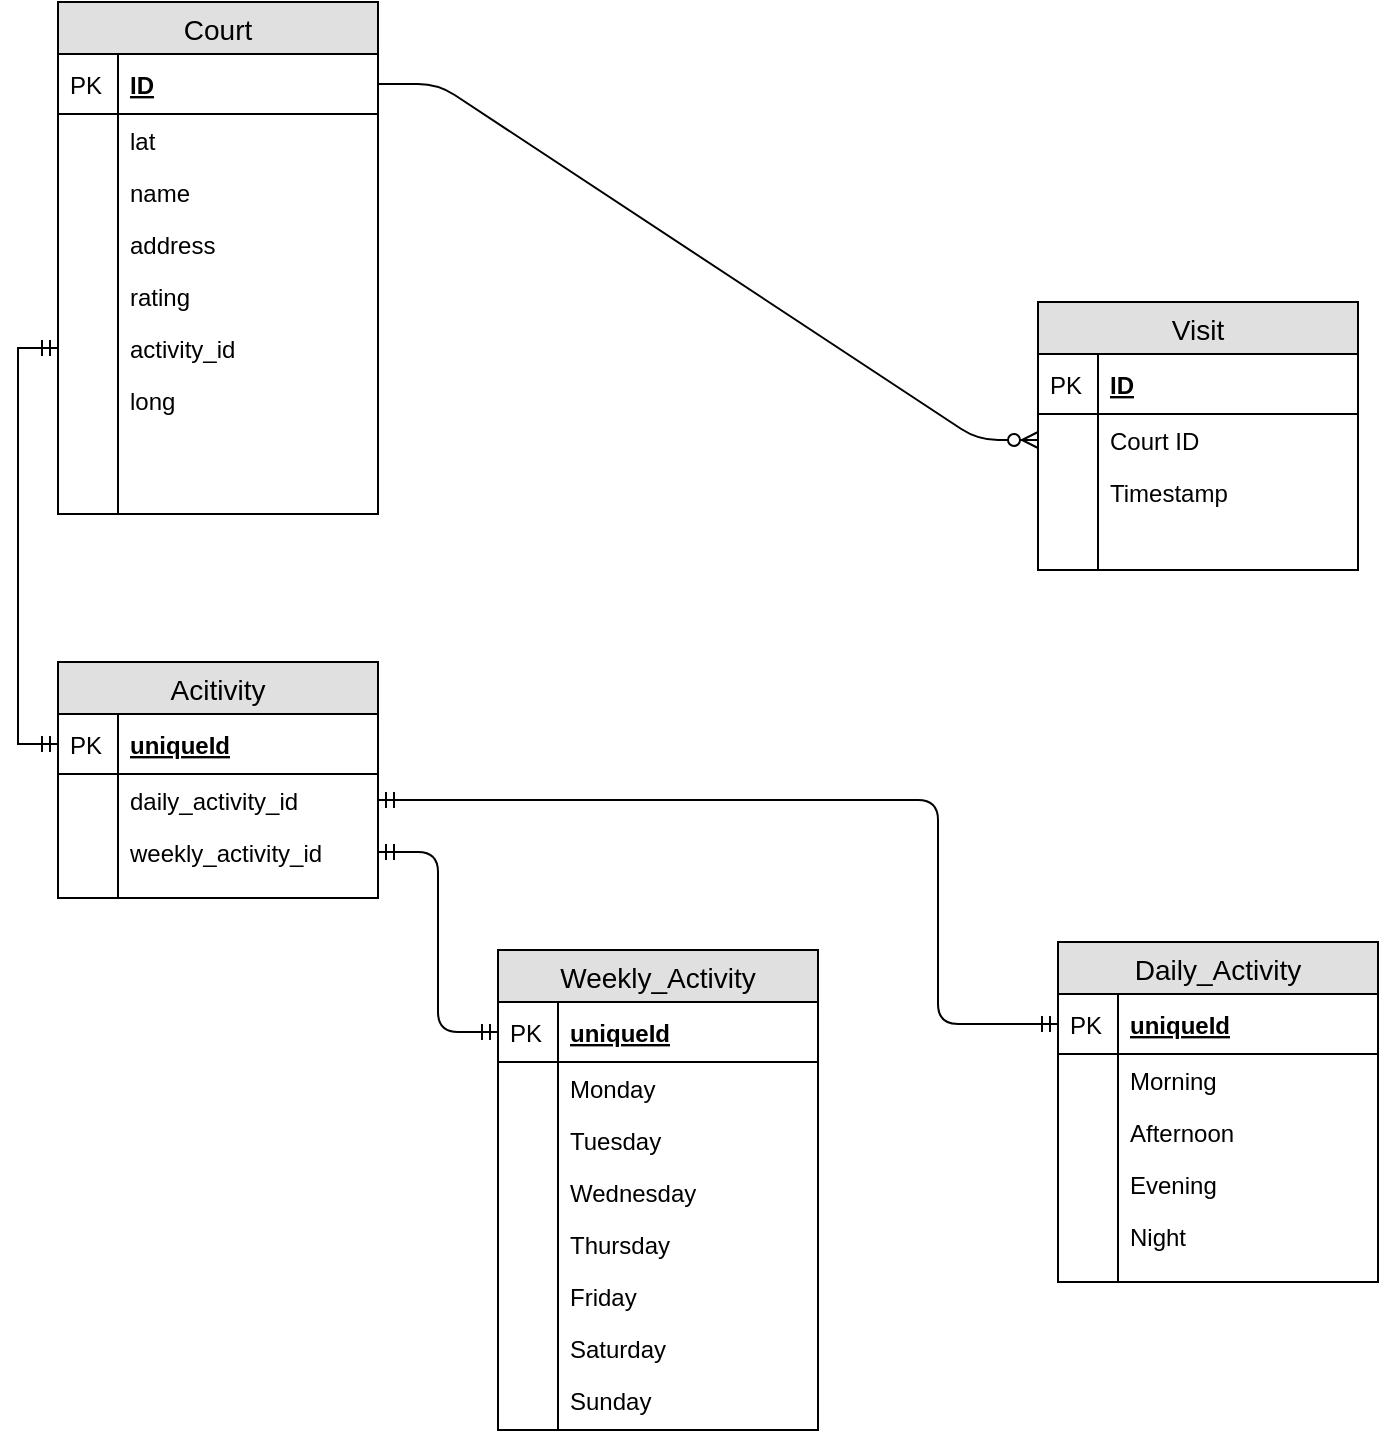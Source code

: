 <mxfile version="12.4.3" type="github" pages="1">
  <diagram id="RT5bt2E_Zn5NgEs88M2x" name="Page-1">
    <mxGraphModel dx="1408" dy="738" grid="1" gridSize="10" guides="1" tooltips="1" connect="1" arrows="1" fold="1" page="1" pageScale="1" pageWidth="1100" pageHeight="850" math="0" shadow="0">
      <root>
        <mxCell id="0"/>
        <mxCell id="1" parent="0"/>
        <mxCell id="gcMh6h3_-Q3TQv9dO_sf-5" value="Court" style="swimlane;fontStyle=0;childLayout=stackLayout;horizontal=1;startSize=26;fillColor=#e0e0e0;horizontalStack=0;resizeParent=1;resizeParentMax=0;resizeLast=0;collapsible=1;marginBottom=0;swimlaneFillColor=#ffffff;align=center;fontSize=14;" parent="1" vertex="1">
          <mxGeometry x="100" y="50" width="160" height="256" as="geometry"/>
        </mxCell>
        <mxCell id="gcMh6h3_-Q3TQv9dO_sf-6" value="ID" style="shape=partialRectangle;top=0;left=0;right=0;bottom=1;align=left;verticalAlign=middle;fillColor=none;spacingLeft=34;spacingRight=4;overflow=hidden;rotatable=0;points=[[0,0.5],[1,0.5]];portConstraint=eastwest;dropTarget=0;fontStyle=5;fontSize=12;" parent="gcMh6h3_-Q3TQv9dO_sf-5" vertex="1">
          <mxGeometry y="26" width="160" height="30" as="geometry"/>
        </mxCell>
        <mxCell id="gcMh6h3_-Q3TQv9dO_sf-7" value="PK" style="shape=partialRectangle;top=0;left=0;bottom=0;fillColor=none;align=left;verticalAlign=middle;spacingLeft=4;spacingRight=4;overflow=hidden;rotatable=0;points=[];portConstraint=eastwest;part=1;fontSize=12;" parent="gcMh6h3_-Q3TQv9dO_sf-6" vertex="1" connectable="0">
          <mxGeometry width="30" height="30" as="geometry"/>
        </mxCell>
        <mxCell id="gcMh6h3_-Q3TQv9dO_sf-8" value="lat" style="shape=partialRectangle;top=0;left=0;right=0;bottom=0;align=left;verticalAlign=top;fillColor=none;spacingLeft=34;spacingRight=4;overflow=hidden;rotatable=0;points=[[0,0.5],[1,0.5]];portConstraint=eastwest;dropTarget=0;fontSize=12;" parent="gcMh6h3_-Q3TQv9dO_sf-5" vertex="1">
          <mxGeometry y="56" width="160" height="26" as="geometry"/>
        </mxCell>
        <mxCell id="gcMh6h3_-Q3TQv9dO_sf-9" value="" style="shape=partialRectangle;top=0;left=0;bottom=0;fillColor=none;align=left;verticalAlign=top;spacingLeft=4;spacingRight=4;overflow=hidden;rotatable=0;points=[];portConstraint=eastwest;part=1;fontSize=12;" parent="gcMh6h3_-Q3TQv9dO_sf-8" vertex="1" connectable="0">
          <mxGeometry width="30" height="26" as="geometry"/>
        </mxCell>
        <mxCell id="gcMh6h3_-Q3TQv9dO_sf-12" value="name" style="shape=partialRectangle;top=0;left=0;right=0;bottom=0;align=left;verticalAlign=top;fillColor=none;spacingLeft=34;spacingRight=4;overflow=hidden;rotatable=0;points=[[0,0.5],[1,0.5]];portConstraint=eastwest;dropTarget=0;fontSize=12;" parent="gcMh6h3_-Q3TQv9dO_sf-5" vertex="1">
          <mxGeometry y="82" width="160" height="26" as="geometry"/>
        </mxCell>
        <mxCell id="gcMh6h3_-Q3TQv9dO_sf-13" value="" style="shape=partialRectangle;top=0;left=0;bottom=0;fillColor=none;align=left;verticalAlign=top;spacingLeft=4;spacingRight=4;overflow=hidden;rotatable=0;points=[];portConstraint=eastwest;part=1;fontSize=12;" parent="gcMh6h3_-Q3TQv9dO_sf-12" vertex="1" connectable="0">
          <mxGeometry width="30" height="26" as="geometry"/>
        </mxCell>
        <mxCell id="gcMh6h3_-Q3TQv9dO_sf-27" value="address" style="shape=partialRectangle;top=0;left=0;right=0;bottom=0;align=left;verticalAlign=top;fillColor=none;spacingLeft=34;spacingRight=4;overflow=hidden;rotatable=0;points=[[0,0.5],[1,0.5]];portConstraint=eastwest;dropTarget=0;fontSize=12;" parent="gcMh6h3_-Q3TQv9dO_sf-5" vertex="1">
          <mxGeometry y="108" width="160" height="26" as="geometry"/>
        </mxCell>
        <mxCell id="gcMh6h3_-Q3TQv9dO_sf-28" value="" style="shape=partialRectangle;top=0;left=0;bottom=0;fillColor=none;align=left;verticalAlign=top;spacingLeft=4;spacingRight=4;overflow=hidden;rotatable=0;points=[];portConstraint=eastwest;part=1;fontSize=12;" parent="gcMh6h3_-Q3TQv9dO_sf-27" vertex="1" connectable="0">
          <mxGeometry width="30" height="26" as="geometry"/>
        </mxCell>
        <mxCell id="gcMh6h3_-Q3TQv9dO_sf-29" value="rating" style="shape=partialRectangle;top=0;left=0;right=0;bottom=0;align=left;verticalAlign=top;fillColor=none;spacingLeft=34;spacingRight=4;overflow=hidden;rotatable=0;points=[[0,0.5],[1,0.5]];portConstraint=eastwest;dropTarget=0;fontSize=12;" parent="gcMh6h3_-Q3TQv9dO_sf-5" vertex="1">
          <mxGeometry y="134" width="160" height="26" as="geometry"/>
        </mxCell>
        <mxCell id="gcMh6h3_-Q3TQv9dO_sf-30" value="" style="shape=partialRectangle;top=0;left=0;bottom=0;fillColor=none;align=left;verticalAlign=top;spacingLeft=4;spacingRight=4;overflow=hidden;rotatable=0;points=[];portConstraint=eastwest;part=1;fontSize=12;" parent="gcMh6h3_-Q3TQv9dO_sf-29" vertex="1" connectable="0">
          <mxGeometry width="30" height="26" as="geometry"/>
        </mxCell>
        <mxCell id="gcMh6h3_-Q3TQv9dO_sf-111" value="activity_id" style="shape=partialRectangle;top=0;left=0;right=0;bottom=0;align=left;verticalAlign=top;fillColor=none;spacingLeft=34;spacingRight=4;overflow=hidden;rotatable=0;points=[[0,0.5],[1,0.5]];portConstraint=eastwest;dropTarget=0;fontSize=12;" parent="gcMh6h3_-Q3TQv9dO_sf-5" vertex="1">
          <mxGeometry y="160" width="160" height="26" as="geometry"/>
        </mxCell>
        <mxCell id="gcMh6h3_-Q3TQv9dO_sf-112" value="" style="shape=partialRectangle;top=0;left=0;bottom=0;fillColor=none;align=left;verticalAlign=top;spacingLeft=4;spacingRight=4;overflow=hidden;rotatable=0;points=[];portConstraint=eastwest;part=1;fontSize=12;" parent="gcMh6h3_-Q3TQv9dO_sf-111" vertex="1" connectable="0">
          <mxGeometry width="30" height="26" as="geometry"/>
        </mxCell>
        <mxCell id="gcMh6h3_-Q3TQv9dO_sf-14" value="long" style="shape=partialRectangle;top=0;left=0;right=0;bottom=0;align=left;verticalAlign=top;fillColor=none;spacingLeft=34;spacingRight=4;overflow=hidden;rotatable=0;points=[[0,0.5],[1,0.5]];portConstraint=eastwest;dropTarget=0;fontSize=12;" parent="gcMh6h3_-Q3TQv9dO_sf-5" vertex="1">
          <mxGeometry y="186" width="160" height="70" as="geometry"/>
        </mxCell>
        <mxCell id="gcMh6h3_-Q3TQv9dO_sf-15" value="" style="shape=partialRectangle;top=0;left=0;bottom=0;fillColor=none;align=left;verticalAlign=top;spacingLeft=4;spacingRight=4;overflow=hidden;rotatable=0;points=[];portConstraint=eastwest;part=1;fontSize=12;" parent="gcMh6h3_-Q3TQv9dO_sf-14" vertex="1" connectable="0">
          <mxGeometry width="30" height="70" as="geometry"/>
        </mxCell>
        <mxCell id="gcMh6h3_-Q3TQv9dO_sf-44" value="Visit" style="swimlane;fontStyle=0;childLayout=stackLayout;horizontal=1;startSize=26;fillColor=#e0e0e0;horizontalStack=0;resizeParent=1;resizeParentMax=0;resizeLast=0;collapsible=1;marginBottom=0;swimlaneFillColor=#ffffff;align=center;fontSize=14;" parent="1" vertex="1">
          <mxGeometry x="590" y="200" width="160" height="134" as="geometry"/>
        </mxCell>
        <mxCell id="gcMh6h3_-Q3TQv9dO_sf-45" value="ID" style="shape=partialRectangle;top=0;left=0;right=0;bottom=1;align=left;verticalAlign=middle;fillColor=none;spacingLeft=34;spacingRight=4;overflow=hidden;rotatable=0;points=[[0,0.5],[1,0.5]];portConstraint=eastwest;dropTarget=0;fontStyle=5;fontSize=12;" parent="gcMh6h3_-Q3TQv9dO_sf-44" vertex="1">
          <mxGeometry y="26" width="160" height="30" as="geometry"/>
        </mxCell>
        <mxCell id="gcMh6h3_-Q3TQv9dO_sf-46" value="PK" style="shape=partialRectangle;top=0;left=0;bottom=0;fillColor=none;align=left;verticalAlign=middle;spacingLeft=4;spacingRight=4;overflow=hidden;rotatable=0;points=[];portConstraint=eastwest;part=1;fontSize=12;" parent="gcMh6h3_-Q3TQv9dO_sf-45" vertex="1" connectable="0">
          <mxGeometry width="30" height="30" as="geometry"/>
        </mxCell>
        <mxCell id="gcMh6h3_-Q3TQv9dO_sf-47" value="Court ID" style="shape=partialRectangle;top=0;left=0;right=0;bottom=0;align=left;verticalAlign=top;fillColor=none;spacingLeft=34;spacingRight=4;overflow=hidden;rotatable=0;points=[[0,0.5],[1,0.5]];portConstraint=eastwest;dropTarget=0;fontSize=12;" parent="gcMh6h3_-Q3TQv9dO_sf-44" vertex="1">
          <mxGeometry y="56" width="160" height="26" as="geometry"/>
        </mxCell>
        <mxCell id="gcMh6h3_-Q3TQv9dO_sf-48" value="" style="shape=partialRectangle;top=0;left=0;bottom=0;fillColor=none;align=left;verticalAlign=top;spacingLeft=4;spacingRight=4;overflow=hidden;rotatable=0;points=[];portConstraint=eastwest;part=1;fontSize=12;" parent="gcMh6h3_-Q3TQv9dO_sf-47" vertex="1" connectable="0">
          <mxGeometry width="30" height="26" as="geometry"/>
        </mxCell>
        <mxCell id="gcMh6h3_-Q3TQv9dO_sf-51" value="Timestamp" style="shape=partialRectangle;top=0;left=0;right=0;bottom=0;align=left;verticalAlign=top;fillColor=none;spacingLeft=34;spacingRight=4;overflow=hidden;rotatable=0;points=[[0,0.5],[1,0.5]];portConstraint=eastwest;dropTarget=0;fontSize=12;" parent="gcMh6h3_-Q3TQv9dO_sf-44" vertex="1">
          <mxGeometry y="82" width="160" height="26" as="geometry"/>
        </mxCell>
        <mxCell id="gcMh6h3_-Q3TQv9dO_sf-52" value="" style="shape=partialRectangle;top=0;left=0;bottom=0;fillColor=none;align=left;verticalAlign=top;spacingLeft=4;spacingRight=4;overflow=hidden;rotatable=0;points=[];portConstraint=eastwest;part=1;fontSize=12;" parent="gcMh6h3_-Q3TQv9dO_sf-51" vertex="1" connectable="0">
          <mxGeometry width="30" height="26" as="geometry"/>
        </mxCell>
        <mxCell id="gcMh6h3_-Q3TQv9dO_sf-53" value="" style="shape=partialRectangle;top=0;left=0;right=0;bottom=0;align=left;verticalAlign=top;fillColor=none;spacingLeft=34;spacingRight=4;overflow=hidden;rotatable=0;points=[[0,0.5],[1,0.5]];portConstraint=eastwest;dropTarget=0;fontSize=12;" parent="gcMh6h3_-Q3TQv9dO_sf-44" vertex="1">
          <mxGeometry y="108" width="160" height="26" as="geometry"/>
        </mxCell>
        <mxCell id="gcMh6h3_-Q3TQv9dO_sf-54" value="" style="shape=partialRectangle;top=0;left=0;bottom=0;fillColor=none;align=left;verticalAlign=top;spacingLeft=4;spacingRight=4;overflow=hidden;rotatable=0;points=[];portConstraint=eastwest;part=1;fontSize=12;" parent="gcMh6h3_-Q3TQv9dO_sf-53" vertex="1" connectable="0">
          <mxGeometry width="30" height="26" as="geometry"/>
        </mxCell>
        <mxCell id="gcMh6h3_-Q3TQv9dO_sf-82" value="" style="edgeStyle=entityRelationEdgeStyle;fontSize=12;html=1;endArrow=ERzeroToMany;endFill=1;exitX=1;exitY=0.5;exitDx=0;exitDy=0;" parent="1" source="gcMh6h3_-Q3TQv9dO_sf-6" target="gcMh6h3_-Q3TQv9dO_sf-47" edge="1">
          <mxGeometry width="100" height="100" relative="1" as="geometry">
            <mxPoint x="490" y="190" as="sourcePoint"/>
            <mxPoint x="590" y="90" as="targetPoint"/>
          </mxGeometry>
        </mxCell>
        <mxCell id="gcMh6h3_-Q3TQv9dO_sf-100" value="Acitivity" style="swimlane;fontStyle=0;childLayout=stackLayout;horizontal=1;startSize=26;fillColor=#e0e0e0;horizontalStack=0;resizeParent=1;resizeParentMax=0;resizeLast=0;collapsible=1;marginBottom=0;swimlaneFillColor=#ffffff;align=center;fontSize=14;" parent="1" vertex="1">
          <mxGeometry x="100" y="380" width="160" height="118" as="geometry"/>
        </mxCell>
        <mxCell id="gcMh6h3_-Q3TQv9dO_sf-101" value="uniqueId" style="shape=partialRectangle;top=0;left=0;right=0;bottom=1;align=left;verticalAlign=middle;fillColor=none;spacingLeft=34;spacingRight=4;overflow=hidden;rotatable=0;points=[[0,0.5],[1,0.5]];portConstraint=eastwest;dropTarget=0;fontStyle=5;fontSize=12;" parent="gcMh6h3_-Q3TQv9dO_sf-100" vertex="1">
          <mxGeometry y="26" width="160" height="30" as="geometry"/>
        </mxCell>
        <mxCell id="gcMh6h3_-Q3TQv9dO_sf-102" value="PK" style="shape=partialRectangle;top=0;left=0;bottom=0;fillColor=none;align=left;verticalAlign=middle;spacingLeft=4;spacingRight=4;overflow=hidden;rotatable=0;points=[];portConstraint=eastwest;part=1;fontSize=12;" parent="gcMh6h3_-Q3TQv9dO_sf-101" vertex="1" connectable="0">
          <mxGeometry width="30" height="30" as="geometry"/>
        </mxCell>
        <mxCell id="gcMh6h3_-Q3TQv9dO_sf-105" value="daily_activity_id" style="shape=partialRectangle;top=0;left=0;right=0;bottom=0;align=left;verticalAlign=top;fillColor=none;spacingLeft=34;spacingRight=4;overflow=hidden;rotatable=0;points=[[0,0.5],[1,0.5]];portConstraint=eastwest;dropTarget=0;fontSize=12;" parent="gcMh6h3_-Q3TQv9dO_sf-100" vertex="1">
          <mxGeometry y="56" width="160" height="26" as="geometry"/>
        </mxCell>
        <mxCell id="gcMh6h3_-Q3TQv9dO_sf-106" value="" style="shape=partialRectangle;top=0;left=0;bottom=0;fillColor=none;align=left;verticalAlign=top;spacingLeft=4;spacingRight=4;overflow=hidden;rotatable=0;points=[];portConstraint=eastwest;part=1;fontSize=12;" parent="gcMh6h3_-Q3TQv9dO_sf-105" vertex="1" connectable="0">
          <mxGeometry width="30" height="26" as="geometry"/>
        </mxCell>
        <mxCell id="gcMh6h3_-Q3TQv9dO_sf-107" value="weekly_activity_id" style="shape=partialRectangle;top=0;left=0;right=0;bottom=0;align=left;verticalAlign=top;fillColor=none;spacingLeft=34;spacingRight=4;overflow=hidden;rotatable=0;points=[[0,0.5],[1,0.5]];portConstraint=eastwest;dropTarget=0;fontSize=12;" parent="gcMh6h3_-Q3TQv9dO_sf-100" vertex="1">
          <mxGeometry y="82" width="160" height="26" as="geometry"/>
        </mxCell>
        <mxCell id="gcMh6h3_-Q3TQv9dO_sf-108" value="" style="shape=partialRectangle;top=0;left=0;bottom=0;fillColor=none;align=left;verticalAlign=top;spacingLeft=4;spacingRight=4;overflow=hidden;rotatable=0;points=[];portConstraint=eastwest;part=1;fontSize=12;" parent="gcMh6h3_-Q3TQv9dO_sf-107" vertex="1" connectable="0">
          <mxGeometry width="30" height="26" as="geometry"/>
        </mxCell>
        <mxCell id="gcMh6h3_-Q3TQv9dO_sf-109" value="" style="shape=partialRectangle;top=0;left=0;right=0;bottom=0;align=left;verticalAlign=top;fillColor=none;spacingLeft=34;spacingRight=4;overflow=hidden;rotatable=0;points=[[0,0.5],[1,0.5]];portConstraint=eastwest;dropTarget=0;fontSize=12;" parent="gcMh6h3_-Q3TQv9dO_sf-100" vertex="1">
          <mxGeometry y="108" width="160" height="10" as="geometry"/>
        </mxCell>
        <mxCell id="gcMh6h3_-Q3TQv9dO_sf-110" value="" style="shape=partialRectangle;top=0;left=0;bottom=0;fillColor=none;align=left;verticalAlign=top;spacingLeft=4;spacingRight=4;overflow=hidden;rotatable=0;points=[];portConstraint=eastwest;part=1;fontSize=12;" parent="gcMh6h3_-Q3TQv9dO_sf-109" vertex="1" connectable="0">
          <mxGeometry width="30" height="10" as="geometry"/>
        </mxCell>
        <mxCell id="gcMh6h3_-Q3TQv9dO_sf-113" style="edgeStyle=orthogonalEdgeStyle;rounded=0;orthogonalLoop=1;jettySize=auto;html=1;entryX=0;entryY=0.5;entryDx=0;entryDy=0;startArrow=ERmandOne;startFill=0;endArrow=ERmandOne;endFill=0;" parent="1" source="gcMh6h3_-Q3TQv9dO_sf-111" target="gcMh6h3_-Q3TQv9dO_sf-101" edge="1">
          <mxGeometry relative="1" as="geometry"/>
        </mxCell>
        <mxCell id="gcMh6h3_-Q3TQv9dO_sf-118" value="Weekly_Activity" style="swimlane;fontStyle=0;childLayout=stackLayout;horizontal=1;startSize=26;fillColor=#e0e0e0;horizontalStack=0;resizeParent=1;resizeParentMax=0;resizeLast=0;collapsible=1;marginBottom=0;swimlaneFillColor=#ffffff;align=center;fontSize=14;" parent="1" vertex="1">
          <mxGeometry x="320" y="524" width="160" height="240" as="geometry"/>
        </mxCell>
        <mxCell id="gcMh6h3_-Q3TQv9dO_sf-119" value="uniqueId" style="shape=partialRectangle;top=0;left=0;right=0;bottom=1;align=left;verticalAlign=middle;fillColor=none;spacingLeft=34;spacingRight=4;overflow=hidden;rotatable=0;points=[[0,0.5],[1,0.5]];portConstraint=eastwest;dropTarget=0;fontStyle=5;fontSize=12;" parent="gcMh6h3_-Q3TQv9dO_sf-118" vertex="1">
          <mxGeometry y="26" width="160" height="30" as="geometry"/>
        </mxCell>
        <mxCell id="gcMh6h3_-Q3TQv9dO_sf-120" value="PK" style="shape=partialRectangle;top=0;left=0;bottom=0;fillColor=none;align=left;verticalAlign=middle;spacingLeft=4;spacingRight=4;overflow=hidden;rotatable=0;points=[];portConstraint=eastwest;part=1;fontSize=12;" parent="gcMh6h3_-Q3TQv9dO_sf-119" vertex="1" connectable="0">
          <mxGeometry width="30" height="30" as="geometry"/>
        </mxCell>
        <mxCell id="gcMh6h3_-Q3TQv9dO_sf-121" value="Monday" style="shape=partialRectangle;top=0;left=0;right=0;bottom=0;align=left;verticalAlign=top;fillColor=none;spacingLeft=34;spacingRight=4;overflow=hidden;rotatable=0;points=[[0,0.5],[1,0.5]];portConstraint=eastwest;dropTarget=0;fontSize=12;" parent="gcMh6h3_-Q3TQv9dO_sf-118" vertex="1">
          <mxGeometry y="56" width="160" height="26" as="geometry"/>
        </mxCell>
        <mxCell id="gcMh6h3_-Q3TQv9dO_sf-122" value="" style="shape=partialRectangle;top=0;left=0;bottom=0;fillColor=none;align=left;verticalAlign=top;spacingLeft=4;spacingRight=4;overflow=hidden;rotatable=0;points=[];portConstraint=eastwest;part=1;fontSize=12;" parent="gcMh6h3_-Q3TQv9dO_sf-121" vertex="1" connectable="0">
          <mxGeometry width="30" height="26" as="geometry"/>
        </mxCell>
        <mxCell id="gcMh6h3_-Q3TQv9dO_sf-123" value="Tuesday" style="shape=partialRectangle;top=0;left=0;right=0;bottom=0;align=left;verticalAlign=top;fillColor=none;spacingLeft=34;spacingRight=4;overflow=hidden;rotatable=0;points=[[0,0.5],[1,0.5]];portConstraint=eastwest;dropTarget=0;fontSize=12;" parent="gcMh6h3_-Q3TQv9dO_sf-118" vertex="1">
          <mxGeometry y="82" width="160" height="26" as="geometry"/>
        </mxCell>
        <mxCell id="gcMh6h3_-Q3TQv9dO_sf-124" value="" style="shape=partialRectangle;top=0;left=0;bottom=0;fillColor=none;align=left;verticalAlign=top;spacingLeft=4;spacingRight=4;overflow=hidden;rotatable=0;points=[];portConstraint=eastwest;part=1;fontSize=12;" parent="gcMh6h3_-Q3TQv9dO_sf-123" vertex="1" connectable="0">
          <mxGeometry width="30" height="26" as="geometry"/>
        </mxCell>
        <mxCell id="gcMh6h3_-Q3TQv9dO_sf-125" value="Wednesday" style="shape=partialRectangle;top=0;left=0;right=0;bottom=0;align=left;verticalAlign=top;fillColor=none;spacingLeft=34;spacingRight=4;overflow=hidden;rotatable=0;points=[[0,0.5],[1,0.5]];portConstraint=eastwest;dropTarget=0;fontSize=12;" parent="gcMh6h3_-Q3TQv9dO_sf-118" vertex="1">
          <mxGeometry y="108" width="160" height="26" as="geometry"/>
        </mxCell>
        <mxCell id="gcMh6h3_-Q3TQv9dO_sf-126" value="" style="shape=partialRectangle;top=0;left=0;bottom=0;fillColor=none;align=left;verticalAlign=top;spacingLeft=4;spacingRight=4;overflow=hidden;rotatable=0;points=[];portConstraint=eastwest;part=1;fontSize=12;" parent="gcMh6h3_-Q3TQv9dO_sf-125" vertex="1" connectable="0">
          <mxGeometry width="30" height="26" as="geometry"/>
        </mxCell>
        <mxCell id="gcMh6h3_-Q3TQv9dO_sf-129" value="Thursday" style="shape=partialRectangle;top=0;left=0;right=0;bottom=0;align=left;verticalAlign=top;fillColor=none;spacingLeft=34;spacingRight=4;overflow=hidden;rotatable=0;points=[[0,0.5],[1,0.5]];portConstraint=eastwest;dropTarget=0;fontSize=12;" parent="gcMh6h3_-Q3TQv9dO_sf-118" vertex="1">
          <mxGeometry y="134" width="160" height="26" as="geometry"/>
        </mxCell>
        <mxCell id="gcMh6h3_-Q3TQv9dO_sf-130" value="" style="shape=partialRectangle;top=0;left=0;bottom=0;fillColor=none;align=left;verticalAlign=top;spacingLeft=4;spacingRight=4;overflow=hidden;rotatable=0;points=[];portConstraint=eastwest;part=1;fontSize=12;" parent="gcMh6h3_-Q3TQv9dO_sf-129" vertex="1" connectable="0">
          <mxGeometry width="30" height="26" as="geometry"/>
        </mxCell>
        <mxCell id="gcMh6h3_-Q3TQv9dO_sf-131" value="Friday" style="shape=partialRectangle;top=0;left=0;right=0;bottom=0;align=left;verticalAlign=top;fillColor=none;spacingLeft=34;spacingRight=4;overflow=hidden;rotatable=0;points=[[0,0.5],[1,0.5]];portConstraint=eastwest;dropTarget=0;fontSize=12;" parent="gcMh6h3_-Q3TQv9dO_sf-118" vertex="1">
          <mxGeometry y="160" width="160" height="26" as="geometry"/>
        </mxCell>
        <mxCell id="gcMh6h3_-Q3TQv9dO_sf-132" value="" style="shape=partialRectangle;top=0;left=0;bottom=0;fillColor=none;align=left;verticalAlign=top;spacingLeft=4;spacingRight=4;overflow=hidden;rotatable=0;points=[];portConstraint=eastwest;part=1;fontSize=12;" parent="gcMh6h3_-Q3TQv9dO_sf-131" vertex="1" connectable="0">
          <mxGeometry width="30" height="26" as="geometry"/>
        </mxCell>
        <mxCell id="gcMh6h3_-Q3TQv9dO_sf-133" value="Saturday" style="shape=partialRectangle;top=0;left=0;right=0;bottom=0;align=left;verticalAlign=top;fillColor=none;spacingLeft=34;spacingRight=4;overflow=hidden;rotatable=0;points=[[0,0.5],[1,0.5]];portConstraint=eastwest;dropTarget=0;fontSize=12;" parent="gcMh6h3_-Q3TQv9dO_sf-118" vertex="1">
          <mxGeometry y="186" width="160" height="26" as="geometry"/>
        </mxCell>
        <mxCell id="gcMh6h3_-Q3TQv9dO_sf-134" value="" style="shape=partialRectangle;top=0;left=0;bottom=0;fillColor=none;align=left;verticalAlign=top;spacingLeft=4;spacingRight=4;overflow=hidden;rotatable=0;points=[];portConstraint=eastwest;part=1;fontSize=12;" parent="gcMh6h3_-Q3TQv9dO_sf-133" vertex="1" connectable="0">
          <mxGeometry width="30" height="26" as="geometry"/>
        </mxCell>
        <mxCell id="gcMh6h3_-Q3TQv9dO_sf-135" value="Sunday" style="shape=partialRectangle;top=0;left=0;right=0;bottom=0;align=left;verticalAlign=top;fillColor=none;spacingLeft=34;spacingRight=4;overflow=hidden;rotatable=0;points=[[0,0.5],[1,0.5]];portConstraint=eastwest;dropTarget=0;fontSize=12;" parent="gcMh6h3_-Q3TQv9dO_sf-118" vertex="1">
          <mxGeometry y="212" width="160" height="26" as="geometry"/>
        </mxCell>
        <mxCell id="gcMh6h3_-Q3TQv9dO_sf-136" value="" style="shape=partialRectangle;top=0;left=0;bottom=0;fillColor=none;align=left;verticalAlign=top;spacingLeft=4;spacingRight=4;overflow=hidden;rotatable=0;points=[];portConstraint=eastwest;part=1;fontSize=12;" parent="gcMh6h3_-Q3TQv9dO_sf-135" vertex="1" connectable="0">
          <mxGeometry width="30" height="26" as="geometry"/>
        </mxCell>
        <mxCell id="gcMh6h3_-Q3TQv9dO_sf-127" value="" style="shape=partialRectangle;top=0;left=0;right=0;bottom=0;align=left;verticalAlign=top;fillColor=none;spacingLeft=34;spacingRight=4;overflow=hidden;rotatable=0;points=[[0,0.5],[1,0.5]];portConstraint=eastwest;dropTarget=0;fontSize=12;" parent="gcMh6h3_-Q3TQv9dO_sf-118" vertex="1">
          <mxGeometry y="238" width="160" height="2" as="geometry"/>
        </mxCell>
        <mxCell id="gcMh6h3_-Q3TQv9dO_sf-128" value="" style="shape=partialRectangle;top=0;left=0;bottom=0;fillColor=none;align=left;verticalAlign=top;spacingLeft=4;spacingRight=4;overflow=hidden;rotatable=0;points=[];portConstraint=eastwest;part=1;fontSize=12;" parent="gcMh6h3_-Q3TQv9dO_sf-127" vertex="1" connectable="0">
          <mxGeometry width="30" height="2" as="geometry"/>
        </mxCell>
        <mxCell id="gcMh6h3_-Q3TQv9dO_sf-137" value="Daily_Activity" style="swimlane;fontStyle=0;childLayout=stackLayout;horizontal=1;startSize=26;fillColor=#e0e0e0;horizontalStack=0;resizeParent=1;resizeParentMax=0;resizeLast=0;collapsible=1;marginBottom=0;swimlaneFillColor=#ffffff;align=center;fontSize=14;" parent="1" vertex="1">
          <mxGeometry x="600" y="520" width="160" height="170" as="geometry"/>
        </mxCell>
        <mxCell id="gcMh6h3_-Q3TQv9dO_sf-138" value="uniqueId" style="shape=partialRectangle;top=0;left=0;right=0;bottom=1;align=left;verticalAlign=middle;fillColor=none;spacingLeft=34;spacingRight=4;overflow=hidden;rotatable=0;points=[[0,0.5],[1,0.5]];portConstraint=eastwest;dropTarget=0;fontStyle=5;fontSize=12;" parent="gcMh6h3_-Q3TQv9dO_sf-137" vertex="1">
          <mxGeometry y="26" width="160" height="30" as="geometry"/>
        </mxCell>
        <mxCell id="gcMh6h3_-Q3TQv9dO_sf-139" value="PK" style="shape=partialRectangle;top=0;left=0;bottom=0;fillColor=none;align=left;verticalAlign=middle;spacingLeft=4;spacingRight=4;overflow=hidden;rotatable=0;points=[];portConstraint=eastwest;part=1;fontSize=12;" parent="gcMh6h3_-Q3TQv9dO_sf-138" vertex="1" connectable="0">
          <mxGeometry width="30" height="30" as="geometry"/>
        </mxCell>
        <mxCell id="gcMh6h3_-Q3TQv9dO_sf-140" value="Morning" style="shape=partialRectangle;top=0;left=0;right=0;bottom=0;align=left;verticalAlign=top;fillColor=none;spacingLeft=34;spacingRight=4;overflow=hidden;rotatable=0;points=[[0,0.5],[1,0.5]];portConstraint=eastwest;dropTarget=0;fontSize=12;" parent="gcMh6h3_-Q3TQv9dO_sf-137" vertex="1">
          <mxGeometry y="56" width="160" height="26" as="geometry"/>
        </mxCell>
        <mxCell id="gcMh6h3_-Q3TQv9dO_sf-141" value="" style="shape=partialRectangle;top=0;left=0;bottom=0;fillColor=none;align=left;verticalAlign=top;spacingLeft=4;spacingRight=4;overflow=hidden;rotatable=0;points=[];portConstraint=eastwest;part=1;fontSize=12;" parent="gcMh6h3_-Q3TQv9dO_sf-140" vertex="1" connectable="0">
          <mxGeometry width="30" height="26" as="geometry"/>
        </mxCell>
        <mxCell id="gcMh6h3_-Q3TQv9dO_sf-142" value="Afternoon" style="shape=partialRectangle;top=0;left=0;right=0;bottom=0;align=left;verticalAlign=top;fillColor=none;spacingLeft=34;spacingRight=4;overflow=hidden;rotatable=0;points=[[0,0.5],[1,0.5]];portConstraint=eastwest;dropTarget=0;fontSize=12;" parent="gcMh6h3_-Q3TQv9dO_sf-137" vertex="1">
          <mxGeometry y="82" width="160" height="26" as="geometry"/>
        </mxCell>
        <mxCell id="gcMh6h3_-Q3TQv9dO_sf-143" value="" style="shape=partialRectangle;top=0;left=0;bottom=0;fillColor=none;align=left;verticalAlign=top;spacingLeft=4;spacingRight=4;overflow=hidden;rotatable=0;points=[];portConstraint=eastwest;part=1;fontSize=12;" parent="gcMh6h3_-Q3TQv9dO_sf-142" vertex="1" connectable="0">
          <mxGeometry width="30" height="26" as="geometry"/>
        </mxCell>
        <mxCell id="gcMh6h3_-Q3TQv9dO_sf-144" value="Evening" style="shape=partialRectangle;top=0;left=0;right=0;bottom=0;align=left;verticalAlign=top;fillColor=none;spacingLeft=34;spacingRight=4;overflow=hidden;rotatable=0;points=[[0,0.5],[1,0.5]];portConstraint=eastwest;dropTarget=0;fontSize=12;" parent="gcMh6h3_-Q3TQv9dO_sf-137" vertex="1">
          <mxGeometry y="108" width="160" height="26" as="geometry"/>
        </mxCell>
        <mxCell id="gcMh6h3_-Q3TQv9dO_sf-145" value="" style="shape=partialRectangle;top=0;left=0;bottom=0;fillColor=none;align=left;verticalAlign=top;spacingLeft=4;spacingRight=4;overflow=hidden;rotatable=0;points=[];portConstraint=eastwest;part=1;fontSize=12;" parent="gcMh6h3_-Q3TQv9dO_sf-144" vertex="1" connectable="0">
          <mxGeometry width="30" height="26" as="geometry"/>
        </mxCell>
        <mxCell id="gcMh6h3_-Q3TQv9dO_sf-148" value="Night" style="shape=partialRectangle;top=0;left=0;right=0;bottom=0;align=left;verticalAlign=top;fillColor=none;spacingLeft=34;spacingRight=4;overflow=hidden;rotatable=0;points=[[0,0.5],[1,0.5]];portConstraint=eastwest;dropTarget=0;fontSize=12;" parent="gcMh6h3_-Q3TQv9dO_sf-137" vertex="1">
          <mxGeometry y="134" width="160" height="26" as="geometry"/>
        </mxCell>
        <mxCell id="gcMh6h3_-Q3TQv9dO_sf-149" value="" style="shape=partialRectangle;top=0;left=0;bottom=0;fillColor=none;align=left;verticalAlign=top;spacingLeft=4;spacingRight=4;overflow=hidden;rotatable=0;points=[];portConstraint=eastwest;part=1;fontSize=12;" parent="gcMh6h3_-Q3TQv9dO_sf-148" vertex="1" connectable="0">
          <mxGeometry width="30" height="26" as="geometry"/>
        </mxCell>
        <mxCell id="gcMh6h3_-Q3TQv9dO_sf-146" value="" style="shape=partialRectangle;top=0;left=0;right=0;bottom=0;align=left;verticalAlign=top;fillColor=none;spacingLeft=34;spacingRight=4;overflow=hidden;rotatable=0;points=[[0,0.5],[1,0.5]];portConstraint=eastwest;dropTarget=0;fontSize=12;" parent="gcMh6h3_-Q3TQv9dO_sf-137" vertex="1">
          <mxGeometry y="160" width="160" height="10" as="geometry"/>
        </mxCell>
        <mxCell id="gcMh6h3_-Q3TQv9dO_sf-147" value="" style="shape=partialRectangle;top=0;left=0;bottom=0;fillColor=none;align=left;verticalAlign=top;spacingLeft=4;spacingRight=4;overflow=hidden;rotatable=0;points=[];portConstraint=eastwest;part=1;fontSize=12;" parent="gcMh6h3_-Q3TQv9dO_sf-146" vertex="1" connectable="0">
          <mxGeometry width="30" height="10" as="geometry"/>
        </mxCell>
        <mxCell id="gcMh6h3_-Q3TQv9dO_sf-152" value="" style="edgeStyle=elbowEdgeStyle;fontSize=12;html=1;endArrow=ERmandOne;startArrow=ERmandOne;entryX=0;entryY=0.5;entryDx=0;entryDy=0;exitX=1;exitY=0.5;exitDx=0;exitDy=0;" parent="1" target="gcMh6h3_-Q3TQv9dO_sf-119" edge="1" source="gcMh6h3_-Q3TQv9dO_sf-107">
          <mxGeometry width="100" height="100" relative="1" as="geometry">
            <mxPoint x="260" y="502" as="sourcePoint"/>
            <mxPoint x="360" y="402" as="targetPoint"/>
          </mxGeometry>
        </mxCell>
        <mxCell id="gcMh6h3_-Q3TQv9dO_sf-153" value="" style="edgeStyle=elbowEdgeStyle;fontSize=12;html=1;endArrow=ERmandOne;startArrow=ERmandOne;exitX=1;exitY=0.5;exitDx=0;exitDy=0;entryX=0;entryY=0.5;entryDx=0;entryDy=0;" parent="1" source="gcMh6h3_-Q3TQv9dO_sf-105" target="gcMh6h3_-Q3TQv9dO_sf-138" edge="1">
          <mxGeometry width="100" height="100" relative="1" as="geometry">
            <mxPoint x="260" y="475" as="sourcePoint"/>
            <mxPoint x="820" y="470" as="targetPoint"/>
            <Array as="points">
              <mxPoint x="540" y="520"/>
            </Array>
          </mxGeometry>
        </mxCell>
      </root>
    </mxGraphModel>
  </diagram>
</mxfile>

